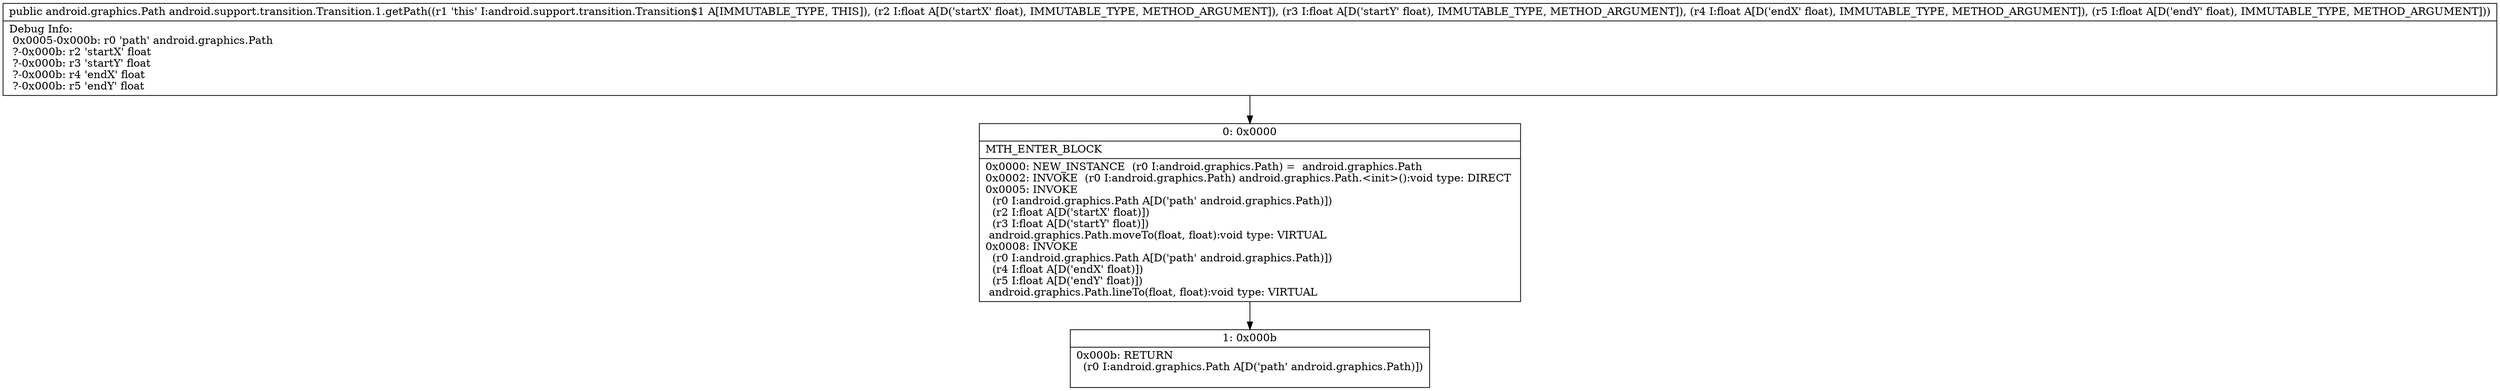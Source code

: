 digraph "CFG forandroid.support.transition.Transition.1.getPath(FFFF)Landroid\/graphics\/Path;" {
Node_0 [shape=record,label="{0\:\ 0x0000|MTH_ENTER_BLOCK\l|0x0000: NEW_INSTANCE  (r0 I:android.graphics.Path) =  android.graphics.Path \l0x0002: INVOKE  (r0 I:android.graphics.Path) android.graphics.Path.\<init\>():void type: DIRECT \l0x0005: INVOKE  \l  (r0 I:android.graphics.Path A[D('path' android.graphics.Path)])\l  (r2 I:float A[D('startX' float)])\l  (r3 I:float A[D('startY' float)])\l android.graphics.Path.moveTo(float, float):void type: VIRTUAL \l0x0008: INVOKE  \l  (r0 I:android.graphics.Path A[D('path' android.graphics.Path)])\l  (r4 I:float A[D('endX' float)])\l  (r5 I:float A[D('endY' float)])\l android.graphics.Path.lineTo(float, float):void type: VIRTUAL \l}"];
Node_1 [shape=record,label="{1\:\ 0x000b|0x000b: RETURN  \l  (r0 I:android.graphics.Path A[D('path' android.graphics.Path)])\l \l}"];
MethodNode[shape=record,label="{public android.graphics.Path android.support.transition.Transition.1.getPath((r1 'this' I:android.support.transition.Transition$1 A[IMMUTABLE_TYPE, THIS]), (r2 I:float A[D('startX' float), IMMUTABLE_TYPE, METHOD_ARGUMENT]), (r3 I:float A[D('startY' float), IMMUTABLE_TYPE, METHOD_ARGUMENT]), (r4 I:float A[D('endX' float), IMMUTABLE_TYPE, METHOD_ARGUMENT]), (r5 I:float A[D('endY' float), IMMUTABLE_TYPE, METHOD_ARGUMENT]))  | Debug Info:\l  0x0005\-0x000b: r0 'path' android.graphics.Path\l  ?\-0x000b: r2 'startX' float\l  ?\-0x000b: r3 'startY' float\l  ?\-0x000b: r4 'endX' float\l  ?\-0x000b: r5 'endY' float\l}"];
MethodNode -> Node_0;
Node_0 -> Node_1;
}

